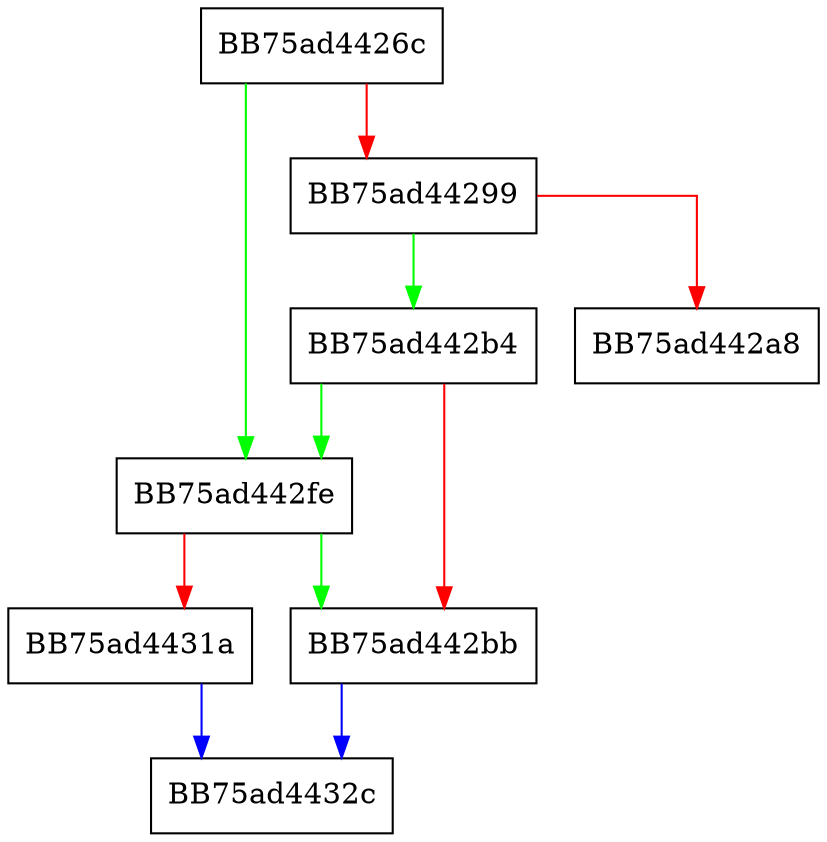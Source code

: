 digraph sqrt {
  node [shape="box"];
  graph [splines=ortho];
  BB75ad4426c -> BB75ad442fe [color="green"];
  BB75ad4426c -> BB75ad44299 [color="red"];
  BB75ad44299 -> BB75ad442b4 [color="green"];
  BB75ad44299 -> BB75ad442a8 [color="red"];
  BB75ad442b4 -> BB75ad442fe [color="green"];
  BB75ad442b4 -> BB75ad442bb [color="red"];
  BB75ad442bb -> BB75ad4432c [color="blue"];
  BB75ad442fe -> BB75ad442bb [color="green"];
  BB75ad442fe -> BB75ad4431a [color="red"];
  BB75ad4431a -> BB75ad4432c [color="blue"];
}